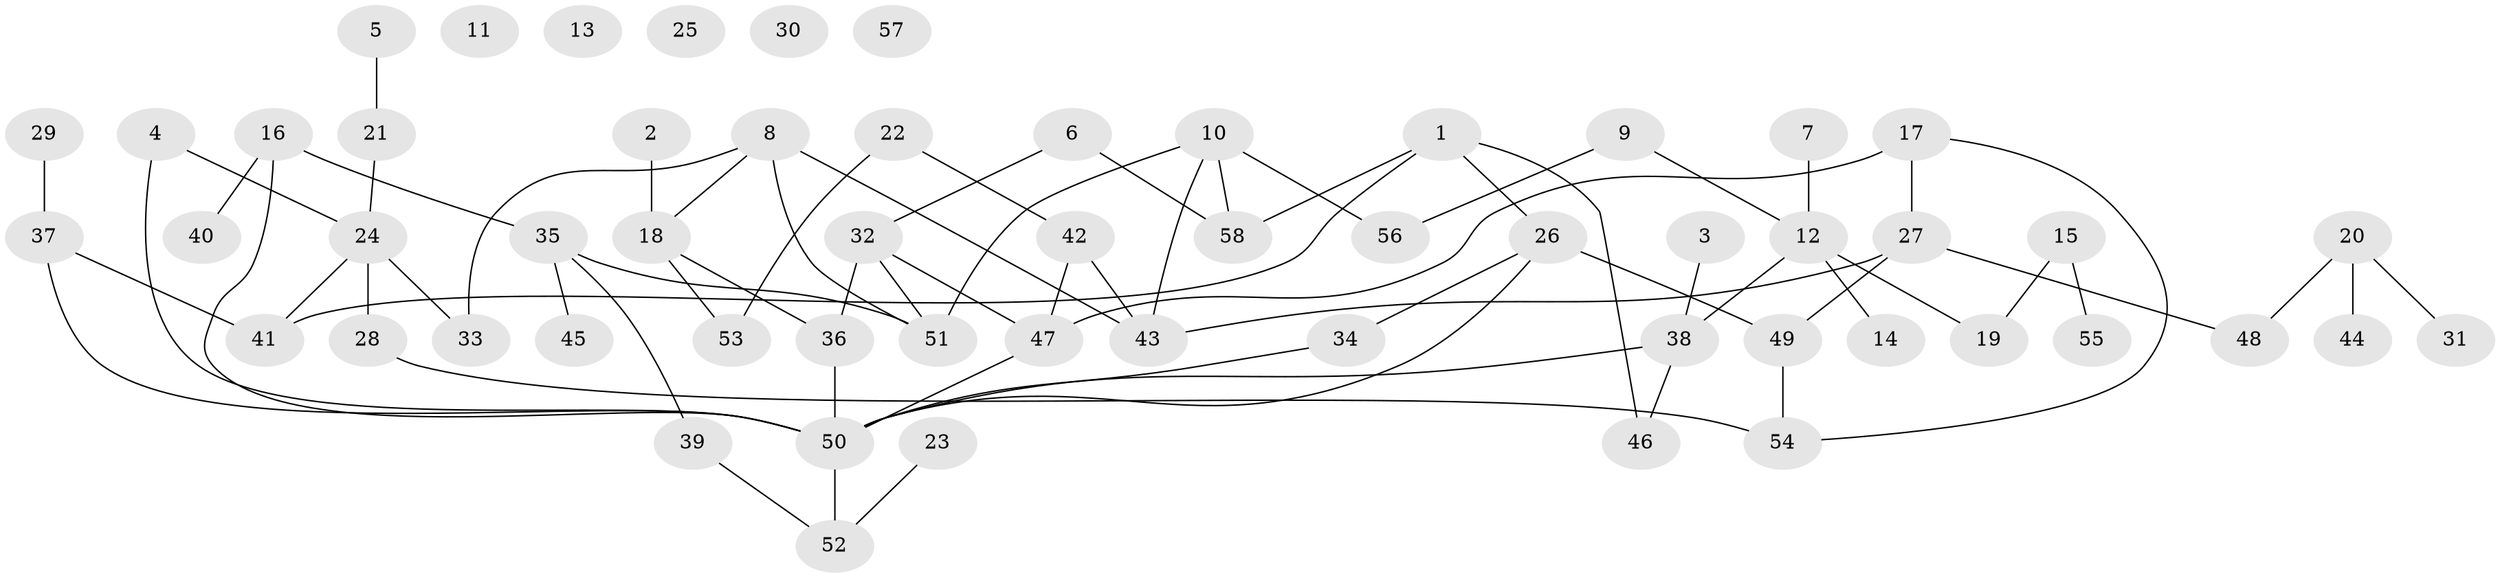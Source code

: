 // coarse degree distribution, {5: 0.175, 1: 0.225, 9: 0.025, 2: 0.175, 4: 0.15, 0: 0.125, 3: 0.125}
// Generated by graph-tools (version 1.1) at 2025/23/03/03/25 07:23:26]
// undirected, 58 vertices, 71 edges
graph export_dot {
graph [start="1"]
  node [color=gray90,style=filled];
  1;
  2;
  3;
  4;
  5;
  6;
  7;
  8;
  9;
  10;
  11;
  12;
  13;
  14;
  15;
  16;
  17;
  18;
  19;
  20;
  21;
  22;
  23;
  24;
  25;
  26;
  27;
  28;
  29;
  30;
  31;
  32;
  33;
  34;
  35;
  36;
  37;
  38;
  39;
  40;
  41;
  42;
  43;
  44;
  45;
  46;
  47;
  48;
  49;
  50;
  51;
  52;
  53;
  54;
  55;
  56;
  57;
  58;
  1 -- 26;
  1 -- 41;
  1 -- 46;
  1 -- 58;
  2 -- 18;
  3 -- 38;
  4 -- 24;
  4 -- 50;
  5 -- 21;
  6 -- 32;
  6 -- 58;
  7 -- 12;
  8 -- 18;
  8 -- 33;
  8 -- 43;
  8 -- 51;
  9 -- 12;
  9 -- 56;
  10 -- 43;
  10 -- 51;
  10 -- 56;
  10 -- 58;
  12 -- 14;
  12 -- 19;
  12 -- 38;
  15 -- 19;
  15 -- 55;
  16 -- 35;
  16 -- 40;
  16 -- 50;
  17 -- 27;
  17 -- 47;
  17 -- 54;
  18 -- 36;
  18 -- 53;
  20 -- 31;
  20 -- 44;
  20 -- 48;
  21 -- 24;
  22 -- 42;
  22 -- 53;
  23 -- 52;
  24 -- 28;
  24 -- 33;
  24 -- 41;
  26 -- 34;
  26 -- 49;
  26 -- 50;
  27 -- 43;
  27 -- 48;
  27 -- 49;
  28 -- 54;
  29 -- 37;
  32 -- 36;
  32 -- 47;
  32 -- 51;
  34 -- 50;
  35 -- 39;
  35 -- 45;
  35 -- 51;
  36 -- 50;
  37 -- 41;
  37 -- 50;
  38 -- 46;
  38 -- 50;
  39 -- 52;
  42 -- 43;
  42 -- 47;
  47 -- 50;
  49 -- 54;
  50 -- 52;
}

